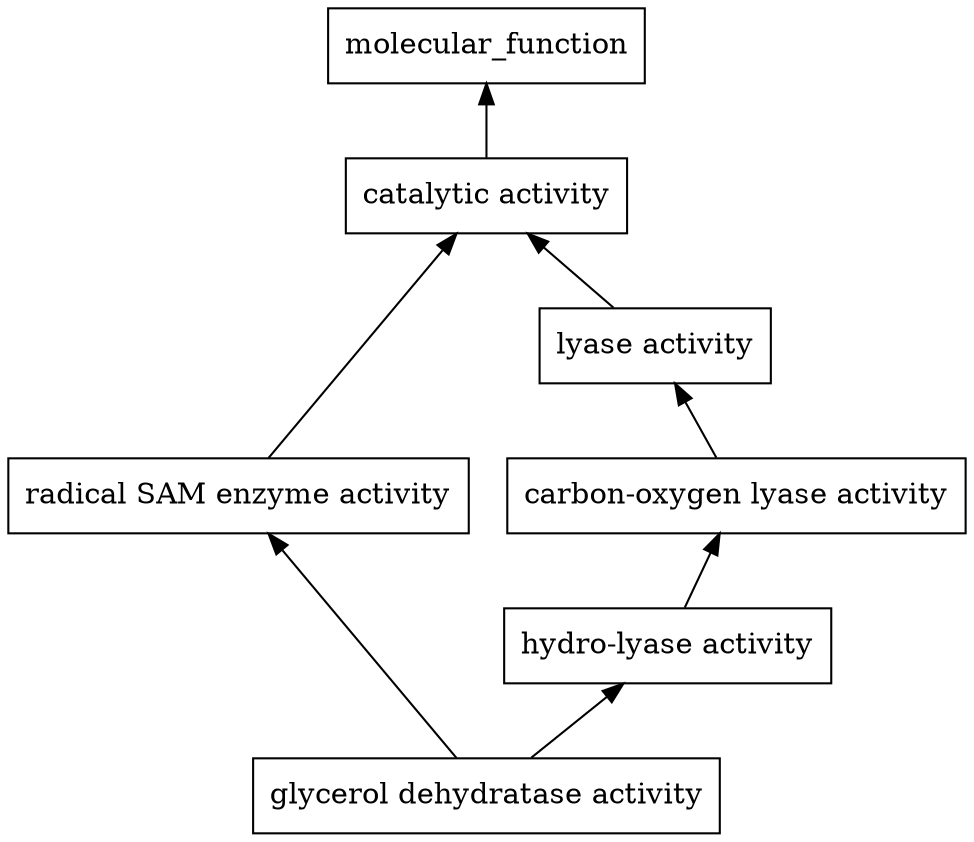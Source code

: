 digraph G {
    rankdir=BT
    label0 -> label1;
    label1 -> label2;
    label3 -> label0;
    label4 -> label1;
    label5 -> label4;
    label5 -> label6;
    label6 -> label3;
    label3 [shape=box, label="carbon-oxygen lyase activity"];
    label5 [shape=box, label="glycerol dehydratase activity"];
    label1 [shape=box, label="catalytic activity"];
    label6 [shape=box, label="hydro-lyase activity"];
    label2 [shape=box, label="molecular_function"];
    label0 [shape=box, label="lyase activity"];
    label4 [shape=box, label="radical SAM enzyme activity"];
}
